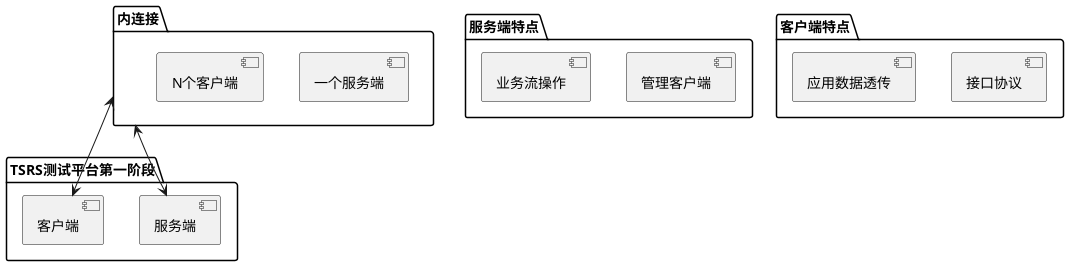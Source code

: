 @startuml

/'package "小模型"{
[实体]
[缓存]
[驱动]
}'/

package "TSRS测试平台第一阶段" {
[服务端]
[客户端]
}

package "服务端特点" {
[管理客户端]
[业务流操作]
}

package "客户端特点" {
[接口协议]
[应用数据透传]
}

package "内连接" {
[一个服务端]
[N个客户端]
}

[内连接] <--> 服务端
[内连接] <--> 客户端




/'package "BackSystem Group" {
HTTP - [First Component]
[Another Component]
}
package "Bufer Groups" {
FTP - [Second Component]
[First Component] --> FTP
}'/

@enduml
